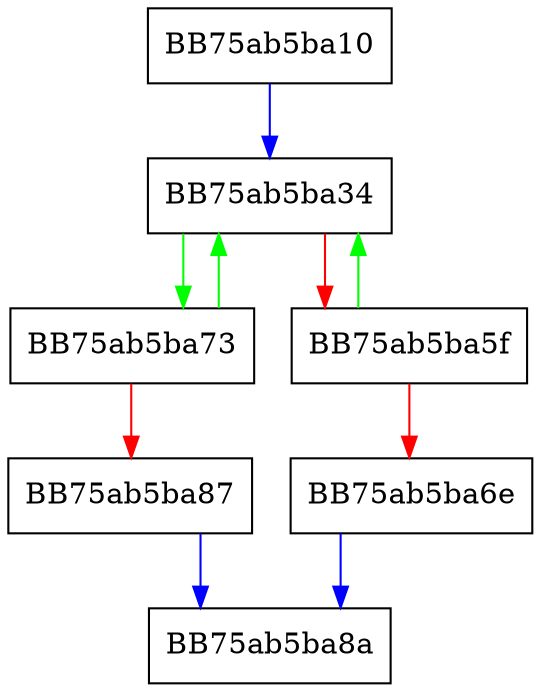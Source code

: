 digraph vdbeSorterMerge {
  node [shape="box"];
  graph [splines=ortho];
  BB75ab5ba10 -> BB75ab5ba34 [color="blue"];
  BB75ab5ba34 -> BB75ab5ba73 [color="green"];
  BB75ab5ba34 -> BB75ab5ba5f [color="red"];
  BB75ab5ba5f -> BB75ab5ba34 [color="green"];
  BB75ab5ba5f -> BB75ab5ba6e [color="red"];
  BB75ab5ba6e -> BB75ab5ba8a [color="blue"];
  BB75ab5ba73 -> BB75ab5ba34 [color="green"];
  BB75ab5ba73 -> BB75ab5ba87 [color="red"];
  BB75ab5ba87 -> BB75ab5ba8a [color="blue"];
}